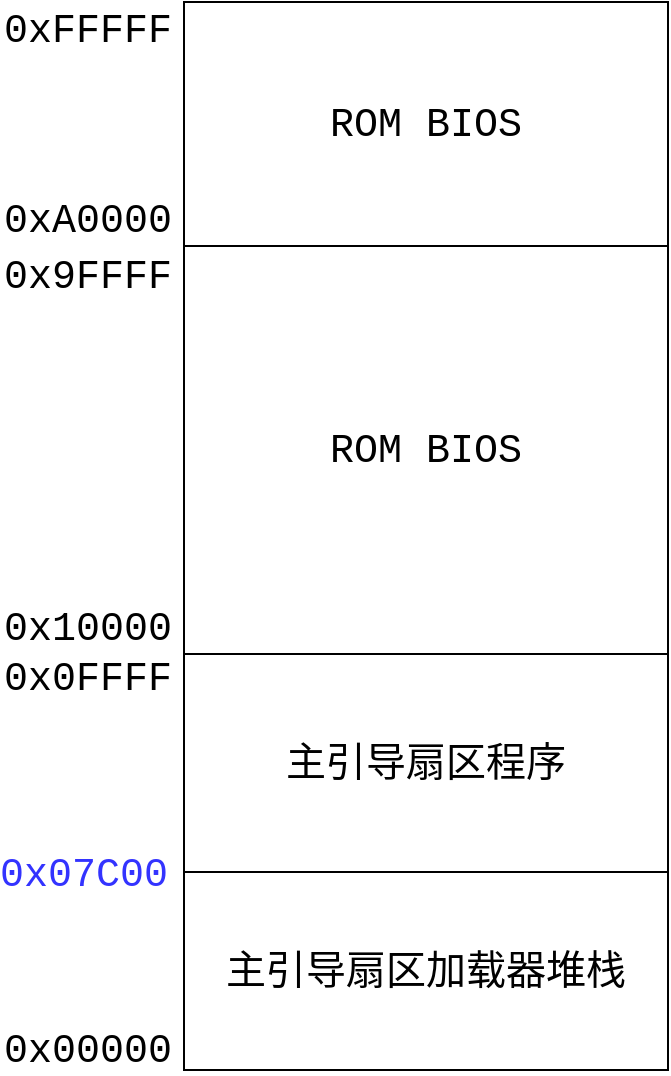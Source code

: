 <mxfile version="14.4.3" type="device"><diagram id="A6e7W2I57rCYAxJMG1oj" name="第 1 页"><mxGraphModel dx="1106" dy="849" grid="0" gridSize="10" guides="1" tooltips="1" connect="1" arrows="1" fold="1" page="0" pageScale="1" pageWidth="827" pageHeight="1169" math="0" shadow="0"><root><mxCell id="0"/><mxCell id="1" parent="0"/><mxCell id="kCGVKn1mnew28Yo_yh0n-2" value="ROM BIOS" style="rounded=0;whiteSpace=wrap;html=1;fontSize=20;fontFamily=Courier New;" vertex="1" parent="1"><mxGeometry x="210" y="215" width="242" height="122" as="geometry"/></mxCell><mxCell id="kCGVKn1mnew28Yo_yh0n-3" value="ROM BIOS" style="rounded=0;whiteSpace=wrap;html=1;fontSize=20;fontFamily=Courier New;" vertex="1" parent="1"><mxGeometry x="210" y="337" width="242" height="204" as="geometry"/></mxCell><mxCell id="kCGVKn1mnew28Yo_yh0n-4" value="主引导扇区程序" style="rounded=0;whiteSpace=wrap;html=1;fontSize=20;fontFamily=Courier New;" vertex="1" parent="1"><mxGeometry x="210" y="541" width="242" height="109" as="geometry"/></mxCell><mxCell id="kCGVKn1mnew28Yo_yh0n-5" value="主引导扇区加载器堆栈" style="rounded=0;whiteSpace=wrap;html=1;fontSize=20;fontFamily=Courier New;" vertex="1" parent="1"><mxGeometry x="210" y="650" width="242" height="99" as="geometry"/></mxCell><mxCell id="kCGVKn1mnew28Yo_yh0n-6" value="&lt;font style=&quot;font-size: 20px&quot;&gt;0x00000&lt;/font&gt;" style="text;html=1;strokeColor=none;fillColor=none;align=center;verticalAlign=middle;whiteSpace=wrap;rounded=0;fontFamily=Courier New;fontSize=20;" vertex="1" parent="1"><mxGeometry x="142" y="729" width="40" height="20" as="geometry"/></mxCell><mxCell id="kCGVKn1mnew28Yo_yh0n-7" value="&lt;font style=&quot;font-size: 20px&quot;&gt;0x0FFFF&lt;/font&gt;" style="text;html=1;strokeColor=none;fillColor=none;align=center;verticalAlign=middle;whiteSpace=wrap;rounded=0;fontFamily=Courier New;fontSize=20;" vertex="1" parent="1"><mxGeometry x="142" y="543" width="40" height="20" as="geometry"/></mxCell><mxCell id="kCGVKn1mnew28Yo_yh0n-8" value="&lt;font style=&quot;font-size: 20px&quot;&gt;0x10000&lt;/font&gt;" style="text;html=1;strokeColor=none;fillColor=none;align=center;verticalAlign=middle;whiteSpace=wrap;rounded=0;fontFamily=Courier New;fontSize=20;" vertex="1" parent="1"><mxGeometry x="142" y="518" width="40" height="20" as="geometry"/></mxCell><mxCell id="kCGVKn1mnew28Yo_yh0n-9" value="&lt;font style=&quot;font-size: 20px&quot;&gt;0x9FFFF&lt;/font&gt;" style="text;html=1;strokeColor=none;fillColor=none;align=center;verticalAlign=middle;whiteSpace=wrap;rounded=0;fontFamily=Courier New;fontSize=20;" vertex="1" parent="1"><mxGeometry x="142" y="342" width="40" height="20" as="geometry"/></mxCell><mxCell id="kCGVKn1mnew28Yo_yh0n-10" value="&lt;font style=&quot;font-size: 20px&quot;&gt;0xA0000&lt;/font&gt;" style="text;html=1;strokeColor=none;fillColor=none;align=center;verticalAlign=middle;whiteSpace=wrap;rounded=0;fontFamily=Courier New;fontSize=20;" vertex="1" parent="1"><mxGeometry x="142" y="314" width="40" height="20" as="geometry"/></mxCell><mxCell id="kCGVKn1mnew28Yo_yh0n-11" value="&lt;font style=&quot;font-size: 20px&quot;&gt;0xFFFFF&lt;/font&gt;" style="text;html=1;strokeColor=none;fillColor=none;align=center;verticalAlign=middle;whiteSpace=wrap;rounded=0;fontFamily=Courier New;fontSize=20;" vertex="1" parent="1"><mxGeometry x="142" y="219" width="40" height="20" as="geometry"/></mxCell><mxCell id="kCGVKn1mnew28Yo_yh0n-12" value="&lt;font style=&quot;font-size: 20px&quot; color=&quot;#3333ff&quot;&gt;0x07C00&lt;/font&gt;" style="text;html=1;strokeColor=none;fillColor=none;align=center;verticalAlign=middle;whiteSpace=wrap;rounded=0;fontFamily=Courier New;fontSize=20;" vertex="1" parent="1"><mxGeometry x="140" y="641" width="40" height="20" as="geometry"/></mxCell></root></mxGraphModel></diagram></mxfile>